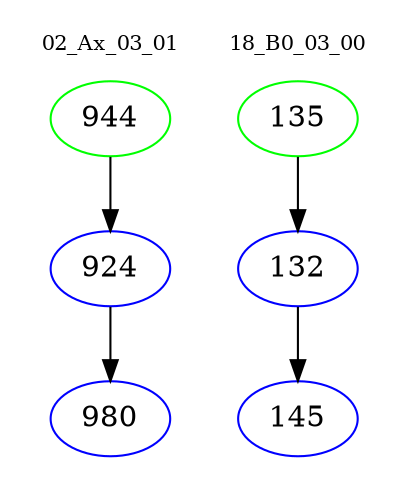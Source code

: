 digraph{
subgraph cluster_0 {
color = white
label = "02_Ax_03_01";
fontsize=10;
T0_944 [label="944", color="green"]
T0_944 -> T0_924 [color="black"]
T0_924 [label="924", color="blue"]
T0_924 -> T0_980 [color="black"]
T0_980 [label="980", color="blue"]
}
subgraph cluster_1 {
color = white
label = "18_B0_03_00";
fontsize=10;
T1_135 [label="135", color="green"]
T1_135 -> T1_132 [color="black"]
T1_132 [label="132", color="blue"]
T1_132 -> T1_145 [color="black"]
T1_145 [label="145", color="blue"]
}
}
